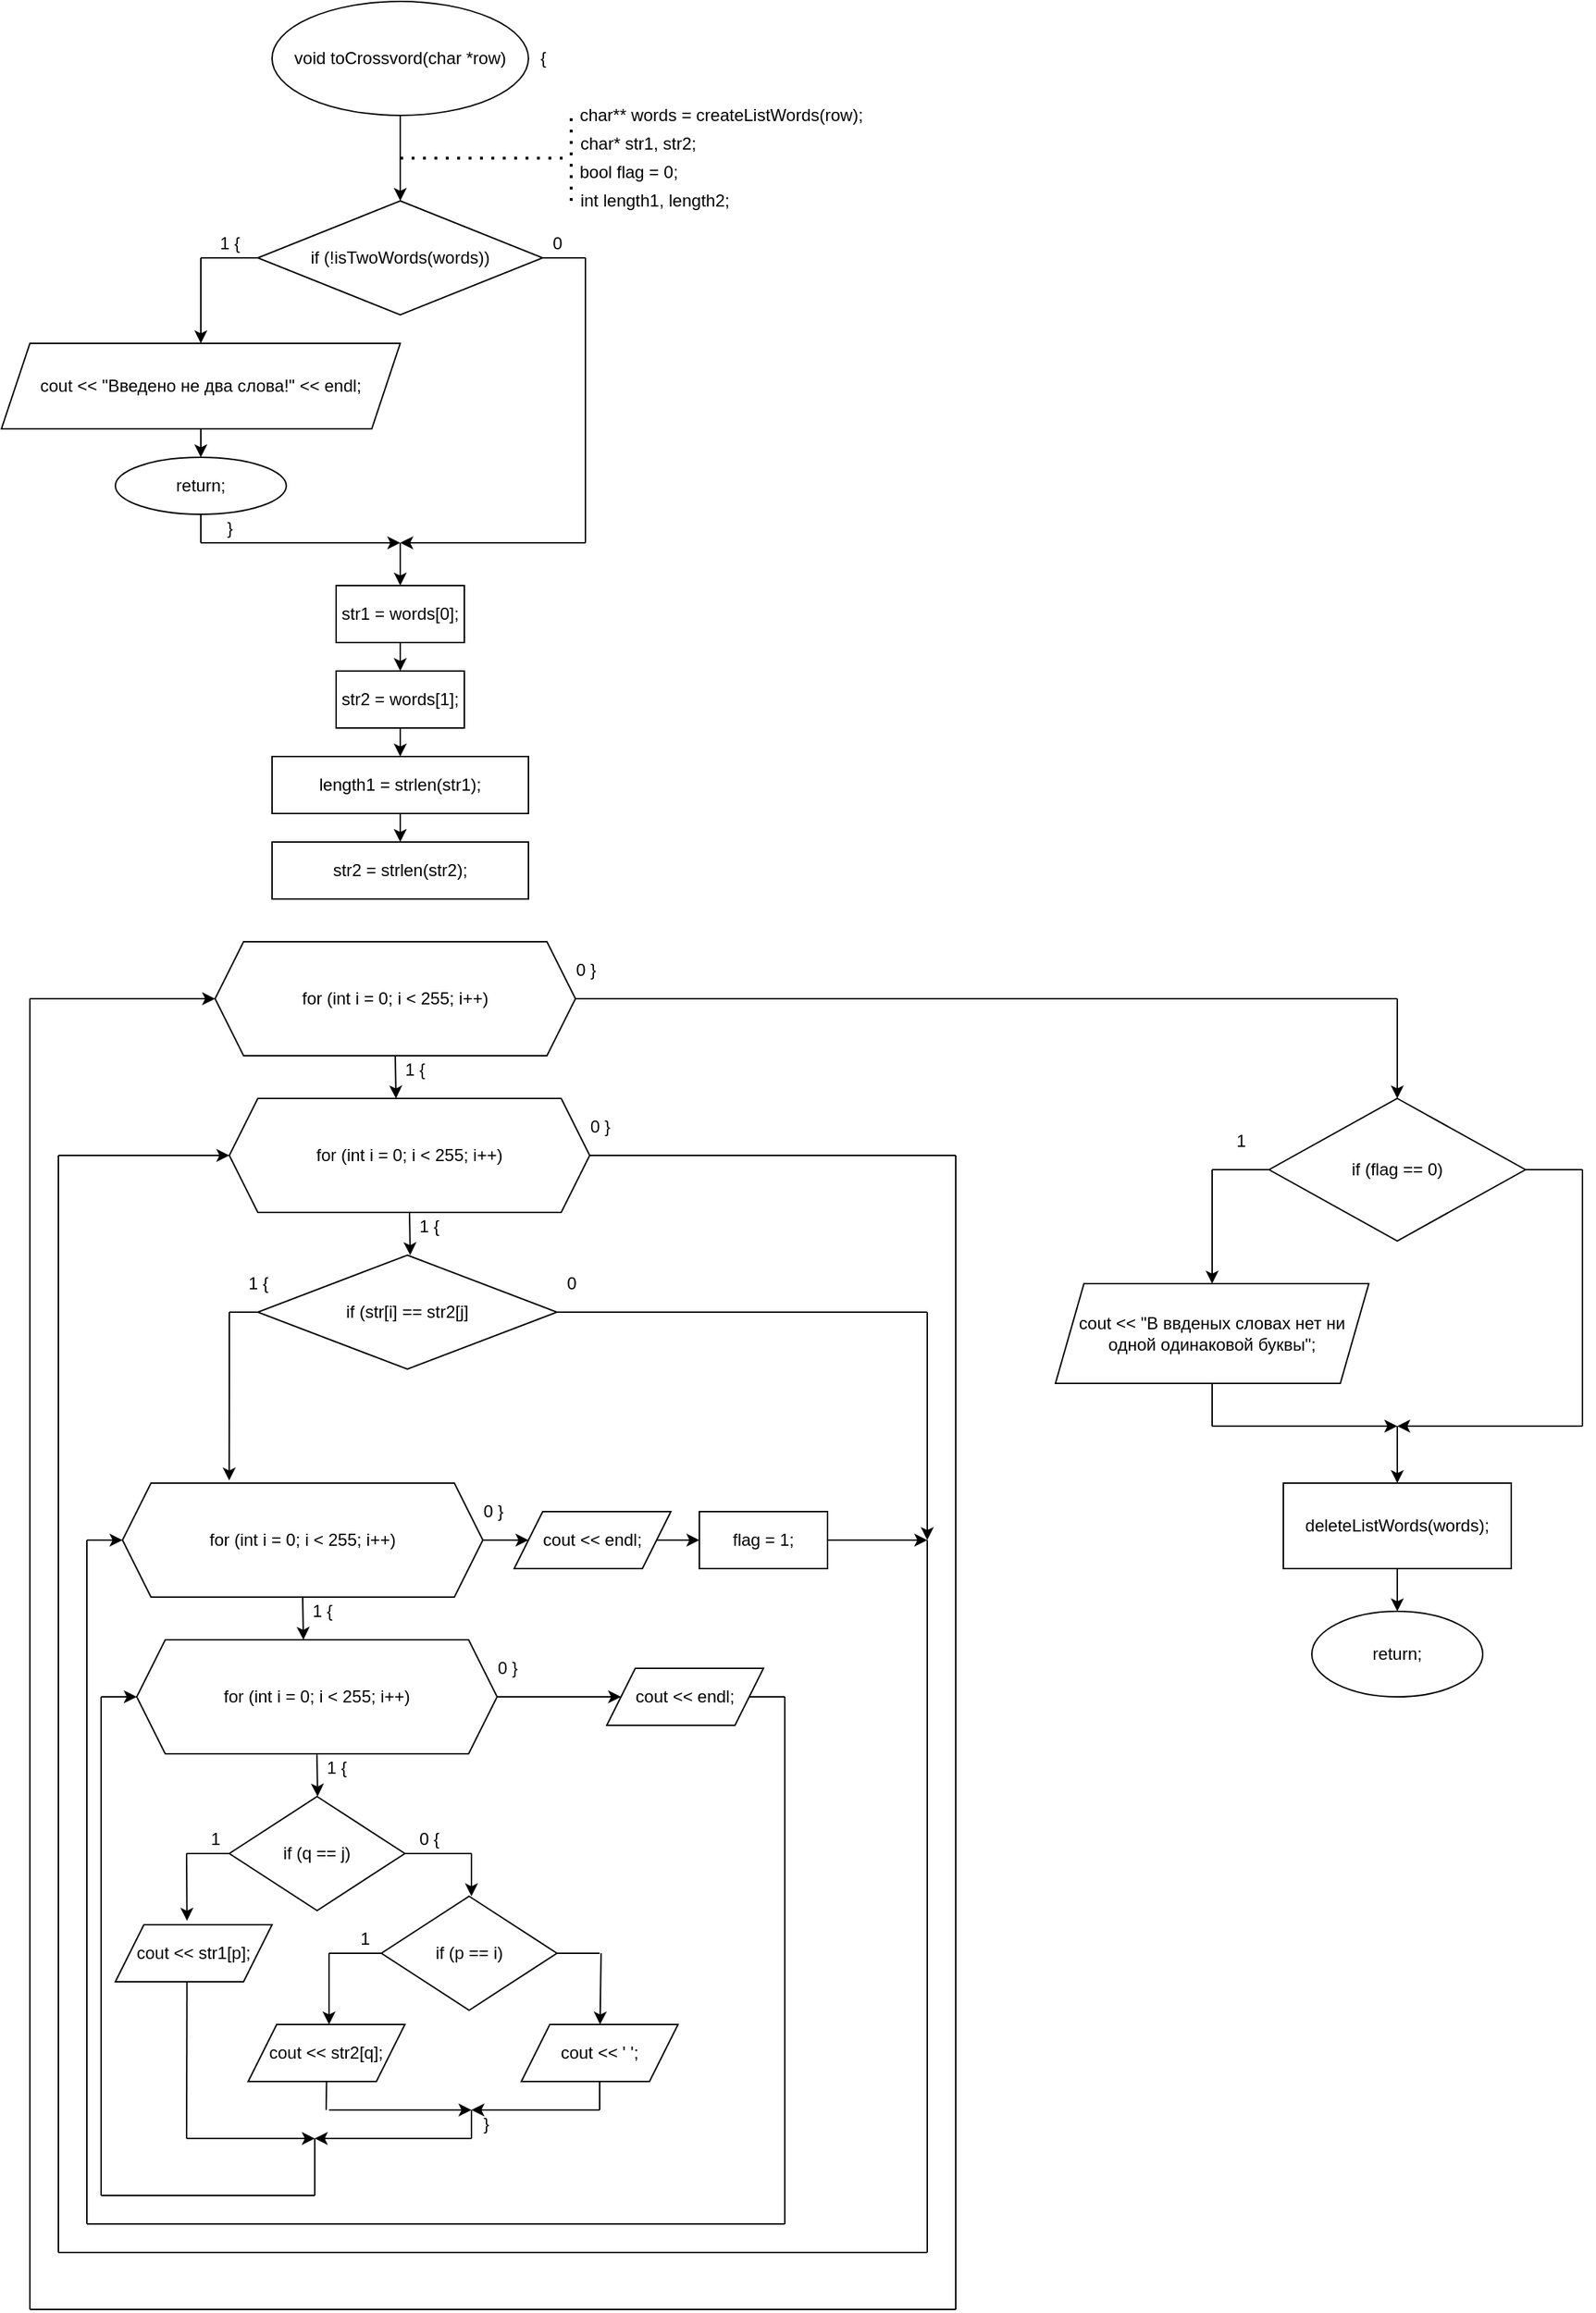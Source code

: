<mxfile version="13.9.9" type="device"><diagram id="C5RBs43oDa-KdzZeNtuy" name="Page-1"><mxGraphModel dx="2170" dy="1300" grid="1" gridSize="10" guides="1" tooltips="1" connect="1" arrows="1" fold="1" page="1" pageScale="1" pageWidth="827" pageHeight="1169" math="0" shadow="0"><root><mxCell id="WIyWlLk6GJQsqaUBKTNV-0"/><mxCell id="WIyWlLk6GJQsqaUBKTNV-1" parent="WIyWlLk6GJQsqaUBKTNV-0"/><mxCell id="uvIyAWwlqJJMLkgNdbAm-2" value="void toCrossvord(char *row)" style="ellipse;whiteSpace=wrap;html=1;" vertex="1" parent="WIyWlLk6GJQsqaUBKTNV-1"><mxGeometry x="260" y="40" width="180" height="80" as="geometry"/></mxCell><mxCell id="uvIyAWwlqJJMLkgNdbAm-3" value="" style="endArrow=classic;html=1;exitX=0.5;exitY=1;exitDx=0;exitDy=0;" edge="1" parent="WIyWlLk6GJQsqaUBKTNV-1" source="uvIyAWwlqJJMLkgNdbAm-2"><mxGeometry width="50" height="50" relative="1" as="geometry"><mxPoint x="320" y="190" as="sourcePoint"/><mxPoint x="350" y="180" as="targetPoint"/></mxGeometry></mxCell><mxCell id="uvIyAWwlqJJMLkgNdbAm-4" value="" style="endArrow=none;dashed=1;html=1;dashPattern=1 3;strokeWidth=2;" edge="1" parent="WIyWlLk6GJQsqaUBKTNV-1"><mxGeometry width="50" height="50" relative="1" as="geometry"><mxPoint x="350" y="150" as="sourcePoint"/><mxPoint x="470" y="150" as="targetPoint"/></mxGeometry></mxCell><mxCell id="uvIyAWwlqJJMLkgNdbAm-5" value="" style="endArrow=none;dashed=1;html=1;dashPattern=1 3;strokeWidth=2;" edge="1" parent="WIyWlLk6GJQsqaUBKTNV-1"><mxGeometry width="50" height="50" relative="1" as="geometry"><mxPoint x="470" y="180" as="sourcePoint"/><mxPoint x="470" y="120" as="targetPoint"/></mxGeometry></mxCell><mxCell id="uvIyAWwlqJJMLkgNdbAm-6" value="char** words = createListWords(row);" style="text;html=1;align=center;verticalAlign=middle;resizable=0;points=[];autosize=1;" vertex="1" parent="WIyWlLk6GJQsqaUBKTNV-1"><mxGeometry x="470" y="110" width="210" height="20" as="geometry"/></mxCell><mxCell id="uvIyAWwlqJJMLkgNdbAm-7" value="bool flag = 0;" style="text;html=1;align=center;verticalAlign=middle;resizable=0;points=[];autosize=1;" vertex="1" parent="WIyWlLk6GJQsqaUBKTNV-1"><mxGeometry x="470" y="150" width="80" height="20" as="geometry"/></mxCell><mxCell id="uvIyAWwlqJJMLkgNdbAm-8" value="&amp;nbsp; &amp;nbsp; char* str1, str2;" style="text;html=1;align=center;verticalAlign=middle;resizable=0;points=[];autosize=1;" vertex="1" parent="WIyWlLk6GJQsqaUBKTNV-1"><mxGeometry x="455" y="130" width="110" height="20" as="geometry"/></mxCell><mxCell id="uvIyAWwlqJJMLkgNdbAm-9" value="&amp;nbsp; &amp;nbsp; &amp;nbsp;int length1, length2;" style="text;html=1;align=center;verticalAlign=middle;resizable=0;points=[];autosize=1;" vertex="1" parent="WIyWlLk6GJQsqaUBKTNV-1"><mxGeometry x="450" y="170" width="140" height="20" as="geometry"/></mxCell><mxCell id="uvIyAWwlqJJMLkgNdbAm-10" value="if (!isTwoWords(words))" style="rhombus;whiteSpace=wrap;html=1;" vertex="1" parent="WIyWlLk6GJQsqaUBKTNV-1"><mxGeometry x="250" y="180" width="200" height="80" as="geometry"/></mxCell><mxCell id="uvIyAWwlqJJMLkgNdbAm-11" value="" style="endArrow=none;html=1;entryX=0;entryY=0.5;entryDx=0;entryDy=0;" edge="1" parent="WIyWlLk6GJQsqaUBKTNV-1" target="uvIyAWwlqJJMLkgNdbAm-10"><mxGeometry width="50" height="50" relative="1" as="geometry"><mxPoint x="210" y="220" as="sourcePoint"/><mxPoint x="370" y="240" as="targetPoint"/></mxGeometry></mxCell><mxCell id="uvIyAWwlqJJMLkgNdbAm-12" value="" style="endArrow=classic;html=1;" edge="1" parent="WIyWlLk6GJQsqaUBKTNV-1" target="uvIyAWwlqJJMLkgNdbAm-13"><mxGeometry width="50" height="50" relative="1" as="geometry"><mxPoint x="210" y="220" as="sourcePoint"/><mxPoint x="210" y="270" as="targetPoint"/></mxGeometry></mxCell><mxCell id="uvIyAWwlqJJMLkgNdbAm-13" value="cout &amp;lt;&amp;lt; &quot;Введено не два слова!&quot; &amp;lt;&amp;lt; endl;" style="shape=parallelogram;perimeter=parallelogramPerimeter;whiteSpace=wrap;html=1;fixedSize=1;" vertex="1" parent="WIyWlLk6GJQsqaUBKTNV-1"><mxGeometry x="70" y="280" width="280" height="60" as="geometry"/></mxCell><mxCell id="uvIyAWwlqJJMLkgNdbAm-14" value="" style="endArrow=none;html=1;exitX=1;exitY=0.5;exitDx=0;exitDy=0;" edge="1" parent="WIyWlLk6GJQsqaUBKTNV-1" source="uvIyAWwlqJJMLkgNdbAm-10"><mxGeometry width="50" height="50" relative="1" as="geometry"><mxPoint x="320" y="280" as="sourcePoint"/><mxPoint x="480" y="220" as="targetPoint"/></mxGeometry></mxCell><mxCell id="uvIyAWwlqJJMLkgNdbAm-16" value="" style="endArrow=none;html=1;" edge="1" parent="WIyWlLk6GJQsqaUBKTNV-1"><mxGeometry width="50" height="50" relative="1" as="geometry"><mxPoint x="480" y="420" as="sourcePoint"/><mxPoint x="480" y="220" as="targetPoint"/></mxGeometry></mxCell><mxCell id="uvIyAWwlqJJMLkgNdbAm-17" value="" style="endArrow=none;html=1;exitX=0.5;exitY=1;exitDx=0;exitDy=0;" edge="1" parent="WIyWlLk6GJQsqaUBKTNV-1" source="uvIyAWwlqJJMLkgNdbAm-21"><mxGeometry width="50" height="50" relative="1" as="geometry"><mxPoint x="210" y="410" as="sourcePoint"/><mxPoint x="210" y="420" as="targetPoint"/></mxGeometry></mxCell><mxCell id="uvIyAWwlqJJMLkgNdbAm-18" value="" style="endArrow=classic;html=1;" edge="1" parent="WIyWlLk6GJQsqaUBKTNV-1"><mxGeometry width="50" height="50" relative="1" as="geometry"><mxPoint x="210" y="420" as="sourcePoint"/><mxPoint x="350" y="420" as="targetPoint"/></mxGeometry></mxCell><mxCell id="uvIyAWwlqJJMLkgNdbAm-19" value="" style="endArrow=classic;html=1;" edge="1" parent="WIyWlLk6GJQsqaUBKTNV-1"><mxGeometry width="50" height="50" relative="1" as="geometry"><mxPoint x="480" y="420" as="sourcePoint"/><mxPoint x="350" y="420" as="targetPoint"/></mxGeometry></mxCell><mxCell id="uvIyAWwlqJJMLkgNdbAm-20" value="" style="endArrow=classic;html=1;" edge="1" parent="WIyWlLk6GJQsqaUBKTNV-1"><mxGeometry width="50" height="50" relative="1" as="geometry"><mxPoint x="350" y="420" as="sourcePoint"/><mxPoint x="350" y="450" as="targetPoint"/></mxGeometry></mxCell><mxCell id="uvIyAWwlqJJMLkgNdbAm-21" value="return;" style="ellipse;whiteSpace=wrap;html=1;" vertex="1" parent="WIyWlLk6GJQsqaUBKTNV-1"><mxGeometry x="150" y="360" width="120" height="40" as="geometry"/></mxCell><mxCell id="uvIyAWwlqJJMLkgNdbAm-22" value="" style="endArrow=classic;html=1;exitX=0.5;exitY=1;exitDx=0;exitDy=0;entryX=0.5;entryY=0;entryDx=0;entryDy=0;" edge="1" parent="WIyWlLk6GJQsqaUBKTNV-1" source="uvIyAWwlqJJMLkgNdbAm-13" target="uvIyAWwlqJJMLkgNdbAm-21"><mxGeometry width="50" height="50" relative="1" as="geometry"><mxPoint x="320" y="380" as="sourcePoint"/><mxPoint x="370" y="330" as="targetPoint"/></mxGeometry></mxCell><mxCell id="uvIyAWwlqJJMLkgNdbAm-25" value="1 {" style="text;html=1;align=center;verticalAlign=middle;resizable=0;points=[];autosize=1;" vertex="1" parent="WIyWlLk6GJQsqaUBKTNV-1"><mxGeometry x="215" y="200" width="30" height="20" as="geometry"/></mxCell><mxCell id="uvIyAWwlqJJMLkgNdbAm-27" value="0" style="text;html=1;align=center;verticalAlign=middle;resizable=0;points=[];autosize=1;" vertex="1" parent="WIyWlLk6GJQsqaUBKTNV-1"><mxGeometry x="450" y="200" width="20" height="20" as="geometry"/></mxCell><mxCell id="uvIyAWwlqJJMLkgNdbAm-28" value="}" style="text;html=1;align=center;verticalAlign=middle;resizable=0;points=[];autosize=1;" vertex="1" parent="WIyWlLk6GJQsqaUBKTNV-1"><mxGeometry x="220" y="400" width="20" height="20" as="geometry"/></mxCell><mxCell id="uvIyAWwlqJJMLkgNdbAm-29" value="{" style="text;html=1;align=center;verticalAlign=middle;resizable=0;points=[];autosize=1;" vertex="1" parent="WIyWlLk6GJQsqaUBKTNV-1"><mxGeometry x="440" y="70" width="20" height="20" as="geometry"/></mxCell><mxCell id="uvIyAWwlqJJMLkgNdbAm-30" value="str1 = words[0];" style="rounded=0;whiteSpace=wrap;html=1;" vertex="1" parent="WIyWlLk6GJQsqaUBKTNV-1"><mxGeometry x="305" y="450" width="90" height="40" as="geometry"/></mxCell><mxCell id="uvIyAWwlqJJMLkgNdbAm-31" value="str2 = words[1];" style="rounded=0;whiteSpace=wrap;html=1;" vertex="1" parent="WIyWlLk6GJQsqaUBKTNV-1"><mxGeometry x="305" y="510" width="90" height="40" as="geometry"/></mxCell><mxCell id="uvIyAWwlqJJMLkgNdbAm-32" value="" style="endArrow=classic;html=1;exitX=0.5;exitY=1;exitDx=0;exitDy=0;entryX=0.5;entryY=0;entryDx=0;entryDy=0;" edge="1" parent="WIyWlLk6GJQsqaUBKTNV-1" source="uvIyAWwlqJJMLkgNdbAm-30" target="uvIyAWwlqJJMLkgNdbAm-31"><mxGeometry width="50" height="50" relative="1" as="geometry"><mxPoint x="320" y="580" as="sourcePoint"/><mxPoint x="370" y="530" as="targetPoint"/></mxGeometry></mxCell><mxCell id="uvIyAWwlqJJMLkgNdbAm-33" value="length1 = strlen(str1);" style="rounded=0;whiteSpace=wrap;html=1;" vertex="1" parent="WIyWlLk6GJQsqaUBKTNV-1"><mxGeometry x="260" y="570" width="180" height="40" as="geometry"/></mxCell><mxCell id="uvIyAWwlqJJMLkgNdbAm-34" value="str2 = strlen(str2);" style="rounded=0;whiteSpace=wrap;html=1;" vertex="1" parent="WIyWlLk6GJQsqaUBKTNV-1"><mxGeometry x="260" y="630" width="180" height="40" as="geometry"/></mxCell><mxCell id="uvIyAWwlqJJMLkgNdbAm-35" value="" style="endArrow=classic;html=1;exitX=0.5;exitY=1;exitDx=0;exitDy=0;entryX=0.5;entryY=0;entryDx=0;entryDy=0;" edge="1" parent="WIyWlLk6GJQsqaUBKTNV-1" source="uvIyAWwlqJJMLkgNdbAm-33" target="uvIyAWwlqJJMLkgNdbAm-34"><mxGeometry width="50" height="50" relative="1" as="geometry"><mxPoint x="320" y="700" as="sourcePoint"/><mxPoint x="370" y="650" as="targetPoint"/></mxGeometry></mxCell><mxCell id="uvIyAWwlqJJMLkgNdbAm-36" value="" style="endArrow=classic;html=1;exitX=0.5;exitY=1;exitDx=0;exitDy=0;entryX=0.5;entryY=0;entryDx=0;entryDy=0;" edge="1" parent="WIyWlLk6GJQsqaUBKTNV-1" source="uvIyAWwlqJJMLkgNdbAm-31" target="uvIyAWwlqJJMLkgNdbAm-33"><mxGeometry width="50" height="50" relative="1" as="geometry"><mxPoint x="320" y="580" as="sourcePoint"/><mxPoint x="370" y="530" as="targetPoint"/></mxGeometry></mxCell><mxCell id="uvIyAWwlqJJMLkgNdbAm-37" value="for (int i = 0; i &amp;lt; 255; i++)" style="shape=hexagon;perimeter=hexagonPerimeter2;whiteSpace=wrap;html=1;fixedSize=1;" vertex="1" parent="WIyWlLk6GJQsqaUBKTNV-1"><mxGeometry x="220" y="700" width="253" height="80" as="geometry"/></mxCell><mxCell id="uvIyAWwlqJJMLkgNdbAm-38" value="" style="endArrow=classic;html=1;exitX=0.5;exitY=1;exitDx=0;exitDy=0;" edge="1" parent="WIyWlLk6GJQsqaUBKTNV-1" source="uvIyAWwlqJJMLkgNdbAm-37"><mxGeometry width="50" height="50" relative="1" as="geometry"><mxPoint x="430" y="790" as="sourcePoint"/><mxPoint x="347" y="810" as="targetPoint"/></mxGeometry></mxCell><mxCell id="uvIyAWwlqJJMLkgNdbAm-40" value="1 {" style="text;html=1;align=center;verticalAlign=middle;resizable=0;points=[];autosize=1;" vertex="1" parent="WIyWlLk6GJQsqaUBKTNV-1"><mxGeometry x="345" y="780" width="30" height="20" as="geometry"/></mxCell><mxCell id="uvIyAWwlqJJMLkgNdbAm-43" value="" style="endArrow=none;html=1;" edge="1" parent="WIyWlLk6GJQsqaUBKTNV-1"><mxGeometry width="50" height="50" relative="1" as="geometry"><mxPoint x="90" y="1660" as="sourcePoint"/><mxPoint x="90" y="740" as="targetPoint"/></mxGeometry></mxCell><mxCell id="uvIyAWwlqJJMLkgNdbAm-44" value="" style="endArrow=classic;html=1;entryX=0;entryY=0.5;entryDx=0;entryDy=0;" edge="1" parent="WIyWlLk6GJQsqaUBKTNV-1" target="uvIyAWwlqJJMLkgNdbAm-37"><mxGeometry width="50" height="50" relative="1" as="geometry"><mxPoint x="90" y="740" as="sourcePoint"/><mxPoint x="480" y="730" as="targetPoint"/></mxGeometry></mxCell><mxCell id="uvIyAWwlqJJMLkgNdbAm-46" value="" style="endArrow=none;html=1;exitX=1;exitY=0.5;exitDx=0;exitDy=0;" edge="1" parent="WIyWlLk6GJQsqaUBKTNV-1" source="uvIyAWwlqJJMLkgNdbAm-37"><mxGeometry width="50" height="50" relative="1" as="geometry"><mxPoint x="270" y="880" as="sourcePoint"/><mxPoint x="1050" y="740" as="targetPoint"/></mxGeometry></mxCell><mxCell id="uvIyAWwlqJJMLkgNdbAm-48" value="0 }" style="text;html=1;align=center;verticalAlign=middle;resizable=0;points=[];autosize=1;" vertex="1" parent="WIyWlLk6GJQsqaUBKTNV-1"><mxGeometry x="465" y="710" width="30" height="20" as="geometry"/></mxCell><mxCell id="uvIyAWwlqJJMLkgNdbAm-49" value="for (int i = 0; i &amp;lt; 255; i++)" style="shape=hexagon;perimeter=hexagonPerimeter2;whiteSpace=wrap;html=1;fixedSize=1;" vertex="1" parent="WIyWlLk6GJQsqaUBKTNV-1"><mxGeometry x="230" y="810" width="253" height="80" as="geometry"/></mxCell><mxCell id="uvIyAWwlqJJMLkgNdbAm-50" value="" style="endArrow=classic;html=1;exitX=0.5;exitY=1;exitDx=0;exitDy=0;" edge="1" parent="WIyWlLk6GJQsqaUBKTNV-1" source="uvIyAWwlqJJMLkgNdbAm-49"><mxGeometry width="50" height="50" relative="1" as="geometry"><mxPoint x="440" y="900" as="sourcePoint"/><mxPoint x="357" y="920" as="targetPoint"/></mxGeometry></mxCell><mxCell id="uvIyAWwlqJJMLkgNdbAm-51" value="1 {" style="text;html=1;align=center;verticalAlign=middle;resizable=0;points=[];autosize=1;" vertex="1" parent="WIyWlLk6GJQsqaUBKTNV-1"><mxGeometry x="355" y="890" width="30" height="20" as="geometry"/></mxCell><mxCell id="uvIyAWwlqJJMLkgNdbAm-52" value="" style="endArrow=none;html=1;" edge="1" parent="WIyWlLk6GJQsqaUBKTNV-1"><mxGeometry width="50" height="50" relative="1" as="geometry"><mxPoint x="110" y="1620" as="sourcePoint"/><mxPoint x="110" y="850" as="targetPoint"/></mxGeometry></mxCell><mxCell id="uvIyAWwlqJJMLkgNdbAm-53" value="" style="endArrow=classic;html=1;entryX=0;entryY=0.5;entryDx=0;entryDy=0;" edge="1" parent="WIyWlLk6GJQsqaUBKTNV-1" target="uvIyAWwlqJJMLkgNdbAm-49"><mxGeometry width="50" height="50" relative="1" as="geometry"><mxPoint x="110" y="850" as="sourcePoint"/><mxPoint x="490" y="840" as="targetPoint"/></mxGeometry></mxCell><mxCell id="uvIyAWwlqJJMLkgNdbAm-54" value="" style="endArrow=none;html=1;exitX=1;exitY=0.5;exitDx=0;exitDy=0;" edge="1" parent="WIyWlLk6GJQsqaUBKTNV-1" source="uvIyAWwlqJJMLkgNdbAm-49"><mxGeometry width="50" height="50" relative="1" as="geometry"><mxPoint x="280" y="990" as="sourcePoint"/><mxPoint x="740" y="850" as="targetPoint"/></mxGeometry></mxCell><mxCell id="uvIyAWwlqJJMLkgNdbAm-55" value="0 }" style="text;html=1;align=center;verticalAlign=middle;resizable=0;points=[];autosize=1;" vertex="1" parent="WIyWlLk6GJQsqaUBKTNV-1"><mxGeometry x="475" y="820" width="30" height="20" as="geometry"/></mxCell><mxCell id="uvIyAWwlqJJMLkgNdbAm-56" value="for (int i = 0; i &amp;lt; 255; i++)" style="shape=hexagon;perimeter=hexagonPerimeter2;whiteSpace=wrap;html=1;fixedSize=1;" vertex="1" parent="WIyWlLk6GJQsqaUBKTNV-1"><mxGeometry x="155" y="1080" width="253" height="80" as="geometry"/></mxCell><mxCell id="uvIyAWwlqJJMLkgNdbAm-57" value="" style="endArrow=classic;html=1;exitX=0.5;exitY=1;exitDx=0;exitDy=0;" edge="1" parent="WIyWlLk6GJQsqaUBKTNV-1" source="uvIyAWwlqJJMLkgNdbAm-56"><mxGeometry width="50" height="50" relative="1" as="geometry"><mxPoint x="365" y="1170" as="sourcePoint"/><mxPoint x="282" y="1190" as="targetPoint"/></mxGeometry></mxCell><mxCell id="uvIyAWwlqJJMLkgNdbAm-58" value="1 {" style="text;html=1;align=center;verticalAlign=middle;resizable=0;points=[];autosize=1;" vertex="1" parent="WIyWlLk6GJQsqaUBKTNV-1"><mxGeometry x="280" y="1160" width="30" height="20" as="geometry"/></mxCell><mxCell id="uvIyAWwlqJJMLkgNdbAm-59" value="" style="endArrow=none;html=1;" edge="1" parent="WIyWlLk6GJQsqaUBKTNV-1"><mxGeometry width="50" height="50" relative="1" as="geometry"><mxPoint x="130" y="1600" as="sourcePoint"/><mxPoint x="130" y="1120" as="targetPoint"/></mxGeometry></mxCell><mxCell id="uvIyAWwlqJJMLkgNdbAm-60" value="" style="endArrow=classic;html=1;entryX=0;entryY=0.5;entryDx=0;entryDy=0;" edge="1" parent="WIyWlLk6GJQsqaUBKTNV-1" target="uvIyAWwlqJJMLkgNdbAm-56"><mxGeometry width="50" height="50" relative="1" as="geometry"><mxPoint x="130" y="1120" as="sourcePoint"/><mxPoint x="415" y="1110" as="targetPoint"/></mxGeometry></mxCell><mxCell id="uvIyAWwlqJJMLkgNdbAm-62" value="0 }" style="text;html=1;align=center;verticalAlign=middle;resizable=0;points=[];autosize=1;" vertex="1" parent="WIyWlLk6GJQsqaUBKTNV-1"><mxGeometry x="400" y="1090" width="30" height="20" as="geometry"/></mxCell><mxCell id="uvIyAWwlqJJMLkgNdbAm-63" value="for (int i = 0; i &amp;lt; 255; i++)" style="shape=hexagon;perimeter=hexagonPerimeter2;whiteSpace=wrap;html=1;fixedSize=1;" vertex="1" parent="WIyWlLk6GJQsqaUBKTNV-1"><mxGeometry x="165" y="1190" width="253" height="80" as="geometry"/></mxCell><mxCell id="uvIyAWwlqJJMLkgNdbAm-64" value="" style="endArrow=classic;html=1;exitX=0.5;exitY=1;exitDx=0;exitDy=0;" edge="1" parent="WIyWlLk6GJQsqaUBKTNV-1" source="uvIyAWwlqJJMLkgNdbAm-63"><mxGeometry width="50" height="50" relative="1" as="geometry"><mxPoint x="375" y="1280" as="sourcePoint"/><mxPoint x="292" y="1300" as="targetPoint"/></mxGeometry></mxCell><mxCell id="uvIyAWwlqJJMLkgNdbAm-65" value="1 {" style="text;html=1;align=center;verticalAlign=middle;resizable=0;points=[];autosize=1;" vertex="1" parent="WIyWlLk6GJQsqaUBKTNV-1"><mxGeometry x="290" y="1270" width="30" height="20" as="geometry"/></mxCell><mxCell id="uvIyAWwlqJJMLkgNdbAm-66" value="" style="endArrow=none;html=1;" edge="1" parent="WIyWlLk6GJQsqaUBKTNV-1"><mxGeometry width="50" height="50" relative="1" as="geometry"><mxPoint x="140" y="1580" as="sourcePoint"/><mxPoint x="140" y="1230" as="targetPoint"/></mxGeometry></mxCell><mxCell id="uvIyAWwlqJJMLkgNdbAm-67" value="" style="endArrow=classic;html=1;entryX=0;entryY=0.5;entryDx=0;entryDy=0;" edge="1" parent="WIyWlLk6GJQsqaUBKTNV-1" target="uvIyAWwlqJJMLkgNdbAm-63"><mxGeometry width="50" height="50" relative="1" as="geometry"><mxPoint x="140" y="1230" as="sourcePoint"/><mxPoint x="425" y="1220" as="targetPoint"/></mxGeometry></mxCell><mxCell id="uvIyAWwlqJJMLkgNdbAm-69" value="0 }" style="text;html=1;align=center;verticalAlign=middle;resizable=0;points=[];autosize=1;" vertex="1" parent="WIyWlLk6GJQsqaUBKTNV-1"><mxGeometry x="410" y="1200" width="30" height="20" as="geometry"/></mxCell><mxCell id="uvIyAWwlqJJMLkgNdbAm-70" value="if (str[i] == str2[j]" style="rhombus;whiteSpace=wrap;html=1;" vertex="1" parent="WIyWlLk6GJQsqaUBKTNV-1"><mxGeometry x="250" y="920" width="210" height="80" as="geometry"/></mxCell><mxCell id="uvIyAWwlqJJMLkgNdbAm-71" value="" style="endArrow=none;html=1;exitX=0;exitY=0.5;exitDx=0;exitDy=0;" edge="1" parent="WIyWlLk6GJQsqaUBKTNV-1" source="uvIyAWwlqJJMLkgNdbAm-70"><mxGeometry width="50" height="50" relative="1" as="geometry"><mxPoint x="490" y="1110" as="sourcePoint"/><mxPoint x="230" y="960" as="targetPoint"/></mxGeometry></mxCell><mxCell id="uvIyAWwlqJJMLkgNdbAm-72" value="1 {" style="text;html=1;align=center;verticalAlign=middle;resizable=0;points=[];autosize=1;" vertex="1" parent="WIyWlLk6GJQsqaUBKTNV-1"><mxGeometry x="235" y="930" width="30" height="20" as="geometry"/></mxCell><mxCell id="uvIyAWwlqJJMLkgNdbAm-73" value="" style="endArrow=classic;html=1;entryX=0.296;entryY=-0.023;entryDx=0;entryDy=0;entryPerimeter=0;" edge="1" parent="WIyWlLk6GJQsqaUBKTNV-1" target="uvIyAWwlqJJMLkgNdbAm-56"><mxGeometry width="50" height="50" relative="1" as="geometry"><mxPoint x="230" y="960" as="sourcePoint"/><mxPoint x="280" y="1040" as="targetPoint"/><Array as="points"><mxPoint x="230" y="1010"/></Array></mxGeometry></mxCell><mxCell id="uvIyAWwlqJJMLkgNdbAm-74" value="if&amp;nbsp;(q == j)" style="rhombus;whiteSpace=wrap;html=1;" vertex="1" parent="WIyWlLk6GJQsqaUBKTNV-1"><mxGeometry x="230" y="1300" width="123.25" height="80" as="geometry"/></mxCell><mxCell id="uvIyAWwlqJJMLkgNdbAm-76" value="" style="endArrow=none;html=1;entryX=0;entryY=0.5;entryDx=0;entryDy=0;" edge="1" parent="WIyWlLk6GJQsqaUBKTNV-1" target="uvIyAWwlqJJMLkgNdbAm-74"><mxGeometry width="50" height="50" relative="1" as="geometry"><mxPoint x="200" y="1340" as="sourcePoint"/><mxPoint x="420" y="1210" as="targetPoint"/></mxGeometry></mxCell><mxCell id="uvIyAWwlqJJMLkgNdbAm-77" value="" style="endArrow=classic;html=1;entryX=0.457;entryY=-0.07;entryDx=0;entryDy=0;entryPerimeter=0;" edge="1" parent="WIyWlLk6GJQsqaUBKTNV-1" target="uvIyAWwlqJJMLkgNdbAm-78"><mxGeometry width="50" height="50" relative="1" as="geometry"><mxPoint x="200" y="1340" as="sourcePoint"/><mxPoint x="200" y="1390" as="targetPoint"/></mxGeometry></mxCell><mxCell id="uvIyAWwlqJJMLkgNdbAm-78" value="cout &amp;lt;&amp;lt; str1[p];" style="shape=parallelogram;perimeter=parallelogramPerimeter;whiteSpace=wrap;html=1;fixedSize=1;" vertex="1" parent="WIyWlLk6GJQsqaUBKTNV-1"><mxGeometry x="150" y="1390" width="110" height="40" as="geometry"/></mxCell><mxCell id="uvIyAWwlqJJMLkgNdbAm-80" value="1" style="text;html=1;align=center;verticalAlign=middle;resizable=0;points=[];autosize=1;" vertex="1" parent="WIyWlLk6GJQsqaUBKTNV-1"><mxGeometry x="210" y="1320" width="20" height="20" as="geometry"/></mxCell><mxCell id="uvIyAWwlqJJMLkgNdbAm-81" value="" style="endArrow=none;html=1;exitX=1;exitY=0.5;exitDx=0;exitDy=0;" edge="1" parent="WIyWlLk6GJQsqaUBKTNV-1" source="uvIyAWwlqJJMLkgNdbAm-74"><mxGeometry width="50" height="50" relative="1" as="geometry"><mxPoint x="170" y="1390" as="sourcePoint"/><mxPoint x="400" y="1340" as="targetPoint"/></mxGeometry></mxCell><mxCell id="uvIyAWwlqJJMLkgNdbAm-82" value="0 {" style="text;html=1;align=center;verticalAlign=middle;resizable=0;points=[];autosize=1;" vertex="1" parent="WIyWlLk6GJQsqaUBKTNV-1"><mxGeometry x="355" y="1320" width="30" height="20" as="geometry"/></mxCell><mxCell id="uvIyAWwlqJJMLkgNdbAm-83" value="" style="endArrow=classic;html=1;" edge="1" parent="WIyWlLk6GJQsqaUBKTNV-1"><mxGeometry width="50" height="50" relative="1" as="geometry"><mxPoint x="400" y="1340" as="sourcePoint"/><mxPoint x="400" y="1370" as="targetPoint"/></mxGeometry></mxCell><mxCell id="uvIyAWwlqJJMLkgNdbAm-84" value="if (p == i)" style="rhombus;whiteSpace=wrap;html=1;" vertex="1" parent="WIyWlLk6GJQsqaUBKTNV-1"><mxGeometry x="336.75" y="1370" width="123.25" height="80" as="geometry"/></mxCell><mxCell id="uvIyAWwlqJJMLkgNdbAm-85" value="" style="endArrow=classic;html=1;" edge="1" parent="WIyWlLk6GJQsqaUBKTNV-1"><mxGeometry width="50" height="50" relative="1" as="geometry"><mxPoint x="300" y="1410" as="sourcePoint"/><mxPoint x="300" y="1460" as="targetPoint"/></mxGeometry></mxCell><mxCell id="uvIyAWwlqJJMLkgNdbAm-86" value="" style="endArrow=none;html=1;exitX=0;exitY=0.5;exitDx=0;exitDy=0;" edge="1" parent="WIyWlLk6GJQsqaUBKTNV-1" source="uvIyAWwlqJJMLkgNdbAm-84"><mxGeometry width="50" height="50" relative="1" as="geometry"><mxPoint x="170" y="1390" as="sourcePoint"/><mxPoint x="300" y="1410" as="targetPoint"/></mxGeometry></mxCell><mxCell id="uvIyAWwlqJJMLkgNdbAm-87" value="cout &amp;lt;&amp;lt; str2[q];" style="shape=parallelogram;perimeter=parallelogramPerimeter;whiteSpace=wrap;html=1;fixedSize=1;" vertex="1" parent="WIyWlLk6GJQsqaUBKTNV-1"><mxGeometry x="243.25" y="1460" width="110" height="40" as="geometry"/></mxCell><mxCell id="uvIyAWwlqJJMLkgNdbAm-88" value="" style="endArrow=none;html=1;exitX=1;exitY=0.5;exitDx=0;exitDy=0;" edge="1" parent="WIyWlLk6GJQsqaUBKTNV-1" source="uvIyAWwlqJJMLkgNdbAm-84"><mxGeometry width="50" height="50" relative="1" as="geometry"><mxPoint x="346.75" y="1420" as="sourcePoint"/><mxPoint x="490" y="1410" as="targetPoint"/></mxGeometry></mxCell><mxCell id="uvIyAWwlqJJMLkgNdbAm-89" value="cout &amp;lt;&amp;lt; ' ';" style="shape=parallelogram;perimeter=parallelogramPerimeter;whiteSpace=wrap;html=1;fixedSize=1;" vertex="1" parent="WIyWlLk6GJQsqaUBKTNV-1"><mxGeometry x="435" y="1460" width="110" height="40" as="geometry"/></mxCell><mxCell id="uvIyAWwlqJJMLkgNdbAm-90" value="1" style="text;html=1;align=center;verticalAlign=middle;resizable=0;points=[];autosize=1;" vertex="1" parent="WIyWlLk6GJQsqaUBKTNV-1"><mxGeometry x="315" y="1390" width="20" height="20" as="geometry"/></mxCell><mxCell id="uvIyAWwlqJJMLkgNdbAm-92" value="" style="endArrow=classic;html=1;" edge="1" parent="WIyWlLk6GJQsqaUBKTNV-1" target="uvIyAWwlqJJMLkgNdbAm-89"><mxGeometry width="50" height="50" relative="1" as="geometry"><mxPoint x="491" y="1410" as="sourcePoint"/><mxPoint x="220" y="1340" as="targetPoint"/></mxGeometry></mxCell><mxCell id="uvIyAWwlqJJMLkgNdbAm-93" value="" style="endArrow=none;html=1;entryX=0.5;entryY=1;entryDx=0;entryDy=0;" edge="1" parent="WIyWlLk6GJQsqaUBKTNV-1" target="uvIyAWwlqJJMLkgNdbAm-87"><mxGeometry width="50" height="50" relative="1" as="geometry"><mxPoint x="298" y="1520" as="sourcePoint"/><mxPoint x="320" y="1520" as="targetPoint"/></mxGeometry></mxCell><mxCell id="uvIyAWwlqJJMLkgNdbAm-94" value="" style="endArrow=none;html=1;exitX=0.5;exitY=1;exitDx=0;exitDy=0;" edge="1" parent="WIyWlLk6GJQsqaUBKTNV-1" source="uvIyAWwlqJJMLkgNdbAm-89"><mxGeometry width="50" height="50" relative="1" as="geometry"><mxPoint x="300" y="1520" as="sourcePoint"/><mxPoint x="490" y="1520" as="targetPoint"/></mxGeometry></mxCell><mxCell id="uvIyAWwlqJJMLkgNdbAm-95" value="" style="endArrow=classic;html=1;" edge="1" parent="WIyWlLk6GJQsqaUBKTNV-1"><mxGeometry width="50" height="50" relative="1" as="geometry"><mxPoint x="300" y="1520" as="sourcePoint"/><mxPoint x="400" y="1520" as="targetPoint"/></mxGeometry></mxCell><mxCell id="uvIyAWwlqJJMLkgNdbAm-96" value="" style="endArrow=classic;html=1;" edge="1" parent="WIyWlLk6GJQsqaUBKTNV-1"><mxGeometry width="50" height="50" relative="1" as="geometry"><mxPoint x="490" y="1520" as="sourcePoint"/><mxPoint x="400" y="1520" as="targetPoint"/></mxGeometry></mxCell><mxCell id="uvIyAWwlqJJMLkgNdbAm-97" value="" style="endArrow=none;html=1;entryX=0.457;entryY=0.999;entryDx=0;entryDy=0;entryPerimeter=0;" edge="1" parent="WIyWlLk6GJQsqaUBKTNV-1" target="uvIyAWwlqJJMLkgNdbAm-78"><mxGeometry width="50" height="50" relative="1" as="geometry"><mxPoint x="200" y="1540" as="sourcePoint"/><mxPoint x="205" y="1430" as="targetPoint"/><Array as="points"/></mxGeometry></mxCell><mxCell id="uvIyAWwlqJJMLkgNdbAm-98" value="" style="endArrow=none;html=1;" edge="1" parent="WIyWlLk6GJQsqaUBKTNV-1"><mxGeometry width="50" height="50" relative="1" as="geometry"><mxPoint x="400" y="1540" as="sourcePoint"/><mxPoint x="400" y="1520" as="targetPoint"/></mxGeometry></mxCell><mxCell id="uvIyAWwlqJJMLkgNdbAm-99" value="}" style="text;html=1;align=center;verticalAlign=middle;resizable=0;points=[];autosize=1;" vertex="1" parent="WIyWlLk6GJQsqaUBKTNV-1"><mxGeometry x="400" y="1520" width="20" height="20" as="geometry"/></mxCell><mxCell id="uvIyAWwlqJJMLkgNdbAm-100" value="" style="endArrow=classic;html=1;" edge="1" parent="WIyWlLk6GJQsqaUBKTNV-1"><mxGeometry width="50" height="50" relative="1" as="geometry"><mxPoint x="200" y="1540" as="sourcePoint"/><mxPoint x="290" y="1540" as="targetPoint"/></mxGeometry></mxCell><mxCell id="uvIyAWwlqJJMLkgNdbAm-101" value="" style="endArrow=classic;html=1;exitX=0;exitY=1;exitDx=0;exitDy=0;exitPerimeter=0;" edge="1" parent="WIyWlLk6GJQsqaUBKTNV-1" source="uvIyAWwlqJJMLkgNdbAm-99"><mxGeometry width="50" height="50" relative="1" as="geometry"><mxPoint x="419" y="1571" as="sourcePoint"/><mxPoint x="290" y="1540" as="targetPoint"/></mxGeometry></mxCell><mxCell id="uvIyAWwlqJJMLkgNdbAm-102" value="" style="endArrow=none;html=1;" edge="1" parent="WIyWlLk6GJQsqaUBKTNV-1"><mxGeometry width="50" height="50" relative="1" as="geometry"><mxPoint x="290" y="1580" as="sourcePoint"/><mxPoint x="290" y="1540" as="targetPoint"/></mxGeometry></mxCell><mxCell id="uvIyAWwlqJJMLkgNdbAm-103" value="" style="endArrow=none;html=1;" edge="1" parent="WIyWlLk6GJQsqaUBKTNV-1"><mxGeometry width="50" height="50" relative="1" as="geometry"><mxPoint x="140" y="1580" as="sourcePoint"/><mxPoint x="290" y="1580" as="targetPoint"/></mxGeometry></mxCell><mxCell id="uvIyAWwlqJJMLkgNdbAm-104" value="cout &amp;lt;&amp;lt; endl;" style="shape=parallelogram;perimeter=parallelogramPerimeter;whiteSpace=wrap;html=1;fixedSize=1;" vertex="1" parent="WIyWlLk6GJQsqaUBKTNV-1"><mxGeometry x="495" y="1210" width="110" height="40" as="geometry"/></mxCell><mxCell id="uvIyAWwlqJJMLkgNdbAm-105" value="" style="endArrow=classic;html=1;exitX=1;exitY=0.5;exitDx=0;exitDy=0;entryX=0;entryY=0.5;entryDx=0;entryDy=0;" edge="1" parent="WIyWlLk6GJQsqaUBKTNV-1" source="uvIyAWwlqJJMLkgNdbAm-63" target="uvIyAWwlqJJMLkgNdbAm-104"><mxGeometry width="50" height="50" relative="1" as="geometry"><mxPoint x="320" y="1390" as="sourcePoint"/><mxPoint x="500" y="1241" as="targetPoint"/></mxGeometry></mxCell><mxCell id="uvIyAWwlqJJMLkgNdbAm-107" value="" style="endArrow=none;html=1;entryX=1;entryY=0.5;entryDx=0;entryDy=0;" edge="1" parent="WIyWlLk6GJQsqaUBKTNV-1" target="uvIyAWwlqJJMLkgNdbAm-104"><mxGeometry width="50" height="50" relative="1" as="geometry"><mxPoint x="620" y="1230" as="sourcePoint"/><mxPoint x="360" y="1240" as="targetPoint"/></mxGeometry></mxCell><mxCell id="uvIyAWwlqJJMLkgNdbAm-108" value="" style="endArrow=none;html=1;" edge="1" parent="WIyWlLk6GJQsqaUBKTNV-1"><mxGeometry width="50" height="50" relative="1" as="geometry"><mxPoint x="620" y="1600" as="sourcePoint"/><mxPoint x="620" y="1230" as="targetPoint"/></mxGeometry></mxCell><mxCell id="uvIyAWwlqJJMLkgNdbAm-109" value="" style="endArrow=none;html=1;" edge="1" parent="WIyWlLk6GJQsqaUBKTNV-1"><mxGeometry width="50" height="50" relative="1" as="geometry"><mxPoint x="130" y="1600" as="sourcePoint"/><mxPoint x="620" y="1600" as="targetPoint"/></mxGeometry></mxCell><mxCell id="uvIyAWwlqJJMLkgNdbAm-111" value="" style="endArrow=classic;html=1;exitX=1;exitY=0.5;exitDx=0;exitDy=0;" edge="1" parent="WIyWlLk6GJQsqaUBKTNV-1" source="uvIyAWwlqJJMLkgNdbAm-56"><mxGeometry width="50" height="50" relative="1" as="geometry"><mxPoint x="280" y="1170" as="sourcePoint"/><mxPoint x="440" y="1120" as="targetPoint"/></mxGeometry></mxCell><mxCell id="uvIyAWwlqJJMLkgNdbAm-112" value="cout &amp;lt;&amp;lt; endl;" style="shape=parallelogram;perimeter=parallelogramPerimeter;whiteSpace=wrap;html=1;fixedSize=1;" vertex="1" parent="WIyWlLk6GJQsqaUBKTNV-1"><mxGeometry x="430" y="1100" width="110" height="40" as="geometry"/></mxCell><mxCell id="uvIyAWwlqJJMLkgNdbAm-113" value="" style="endArrow=classic;html=1;exitX=1;exitY=0.5;exitDx=0;exitDy=0;" edge="1" parent="WIyWlLk6GJQsqaUBKTNV-1" source="uvIyAWwlqJJMLkgNdbAm-112"><mxGeometry width="50" height="50" relative="1" as="geometry"><mxPoint x="418" y="1130" as="sourcePoint"/><mxPoint x="560" y="1120" as="targetPoint"/></mxGeometry></mxCell><mxCell id="uvIyAWwlqJJMLkgNdbAm-114" value="flag = 1;" style="rounded=0;whiteSpace=wrap;html=1;" vertex="1" parent="WIyWlLk6GJQsqaUBKTNV-1"><mxGeometry x="560" y="1100" width="90" height="40" as="geometry"/></mxCell><mxCell id="uvIyAWwlqJJMLkgNdbAm-115" value="" style="endArrow=none;html=1;entryX=1;entryY=0.5;entryDx=0;entryDy=0;" edge="1" parent="WIyWlLk6GJQsqaUBKTNV-1" target="uvIyAWwlqJJMLkgNdbAm-70"><mxGeometry width="50" height="50" relative="1" as="geometry"><mxPoint x="720" y="960" as="sourcePoint"/><mxPoint x="400" y="1200" as="targetPoint"/></mxGeometry></mxCell><mxCell id="uvIyAWwlqJJMLkgNdbAm-117" value="" style="endArrow=classic;html=1;exitX=1;exitY=0.5;exitDx=0;exitDy=0;" edge="1" parent="WIyWlLk6GJQsqaUBKTNV-1" source="uvIyAWwlqJJMLkgNdbAm-114"><mxGeometry width="50" height="50" relative="1" as="geometry"><mxPoint x="500" y="1220" as="sourcePoint"/><mxPoint x="720" y="1120" as="targetPoint"/></mxGeometry></mxCell><mxCell id="uvIyAWwlqJJMLkgNdbAm-118" value="" style="endArrow=classic;html=1;" edge="1" parent="WIyWlLk6GJQsqaUBKTNV-1"><mxGeometry width="50" height="50" relative="1" as="geometry"><mxPoint x="720" y="960" as="sourcePoint"/><mxPoint x="720" y="1120" as="targetPoint"/></mxGeometry></mxCell><mxCell id="uvIyAWwlqJJMLkgNdbAm-119" value="0" style="text;html=1;align=center;verticalAlign=middle;resizable=0;points=[];autosize=1;" vertex="1" parent="WIyWlLk6GJQsqaUBKTNV-1"><mxGeometry x="460" y="930" width="20" height="20" as="geometry"/></mxCell><mxCell id="uvIyAWwlqJJMLkgNdbAm-121" value="" style="endArrow=none;html=1;" edge="1" parent="WIyWlLk6GJQsqaUBKTNV-1"><mxGeometry width="50" height="50" relative="1" as="geometry"><mxPoint x="720" y="1620" as="sourcePoint"/><mxPoint x="720" y="1120" as="targetPoint"/></mxGeometry></mxCell><mxCell id="uvIyAWwlqJJMLkgNdbAm-122" value="" style="endArrow=none;html=1;" edge="1" parent="WIyWlLk6GJQsqaUBKTNV-1"><mxGeometry width="50" height="50" relative="1" as="geometry"><mxPoint x="110" y="1620" as="sourcePoint"/><mxPoint x="720" y="1620" as="targetPoint"/></mxGeometry></mxCell><mxCell id="uvIyAWwlqJJMLkgNdbAm-123" value="" style="endArrow=none;html=1;" edge="1" parent="WIyWlLk6GJQsqaUBKTNV-1"><mxGeometry width="50" height="50" relative="1" as="geometry"><mxPoint x="740" y="1660" as="sourcePoint"/><mxPoint x="740" y="850" as="targetPoint"/></mxGeometry></mxCell><mxCell id="uvIyAWwlqJJMLkgNdbAm-124" value="" style="endArrow=none;html=1;" edge="1" parent="WIyWlLk6GJQsqaUBKTNV-1"><mxGeometry width="50" height="50" relative="1" as="geometry"><mxPoint x="90" y="1660" as="sourcePoint"/><mxPoint x="740" y="1660" as="targetPoint"/></mxGeometry></mxCell><mxCell id="uvIyAWwlqJJMLkgNdbAm-126" value="if (flag == 0)" style="rhombus;whiteSpace=wrap;html=1;" vertex="1" parent="WIyWlLk6GJQsqaUBKTNV-1"><mxGeometry x="960" y="810" width="180" height="100" as="geometry"/></mxCell><mxCell id="uvIyAWwlqJJMLkgNdbAm-127" value="" style="endArrow=classic;html=1;entryX=0.5;entryY=0;entryDx=0;entryDy=0;" edge="1" parent="WIyWlLk6GJQsqaUBKTNV-1" target="uvIyAWwlqJJMLkgNdbAm-126"><mxGeometry width="50" height="50" relative="1" as="geometry"><mxPoint x="1050" y="740" as="sourcePoint"/><mxPoint x="1010" y="850" as="targetPoint"/></mxGeometry></mxCell><mxCell id="uvIyAWwlqJJMLkgNdbAm-128" value="" style="endArrow=none;html=1;entryX=0;entryY=0.5;entryDx=0;entryDy=0;" edge="1" parent="WIyWlLk6GJQsqaUBKTNV-1" target="uvIyAWwlqJJMLkgNdbAm-126"><mxGeometry width="50" height="50" relative="1" as="geometry"><mxPoint x="920" y="860" as="sourcePoint"/><mxPoint x="1010" y="850" as="targetPoint"/></mxGeometry></mxCell><mxCell id="uvIyAWwlqJJMLkgNdbAm-129" value="" style="endArrow=classic;html=1;" edge="1" parent="WIyWlLk6GJQsqaUBKTNV-1"><mxGeometry width="50" height="50" relative="1" as="geometry"><mxPoint x="920" y="860" as="sourcePoint"/><mxPoint x="920" y="940" as="targetPoint"/></mxGeometry></mxCell><mxCell id="uvIyAWwlqJJMLkgNdbAm-130" value="cout &amp;lt;&amp;lt;&amp;nbsp;&quot;В ввденых словах нет ни одной одинаковой буквы&quot;;" style="shape=parallelogram;perimeter=parallelogramPerimeter;whiteSpace=wrap;html=1;fixedSize=1;" vertex="1" parent="WIyWlLk6GJQsqaUBKTNV-1"><mxGeometry x="810" y="940" width="220" height="70" as="geometry"/></mxCell><mxCell id="uvIyAWwlqJJMLkgNdbAm-131" value="1" style="text;html=1;align=center;verticalAlign=middle;resizable=0;points=[];autosize=1;" vertex="1" parent="WIyWlLk6GJQsqaUBKTNV-1"><mxGeometry x="930" y="830" width="20" height="20" as="geometry"/></mxCell><mxCell id="uvIyAWwlqJJMLkgNdbAm-132" value="" style="endArrow=none;html=1;exitX=1;exitY=0.5;exitDx=0;exitDy=0;" edge="1" parent="WIyWlLk6GJQsqaUBKTNV-1" source="uvIyAWwlqJJMLkgNdbAm-126"><mxGeometry width="50" height="50" relative="1" as="geometry"><mxPoint x="930" y="900" as="sourcePoint"/><mxPoint x="1180" y="860" as="targetPoint"/></mxGeometry></mxCell><mxCell id="uvIyAWwlqJJMLkgNdbAm-133" value="" style="endArrow=none;html=1;" edge="1" parent="WIyWlLk6GJQsqaUBKTNV-1"><mxGeometry width="50" height="50" relative="1" as="geometry"><mxPoint x="1180" y="1040" as="sourcePoint"/><mxPoint x="1180" y="860" as="targetPoint"/></mxGeometry></mxCell><mxCell id="uvIyAWwlqJJMLkgNdbAm-135" value="" style="endArrow=none;html=1;entryX=0.5;entryY=1;entryDx=0;entryDy=0;" edge="1" parent="WIyWlLk6GJQsqaUBKTNV-1" target="uvIyAWwlqJJMLkgNdbAm-130"><mxGeometry width="50" height="50" relative="1" as="geometry"><mxPoint x="920" y="1040" as="sourcePoint"/><mxPoint x="980" y="960" as="targetPoint"/></mxGeometry></mxCell><mxCell id="uvIyAWwlqJJMLkgNdbAm-136" value="" style="endArrow=classic;html=1;" edge="1" parent="WIyWlLk6GJQsqaUBKTNV-1"><mxGeometry width="50" height="50" relative="1" as="geometry"><mxPoint x="920" y="1040" as="sourcePoint"/><mxPoint x="1050" y="1040" as="targetPoint"/></mxGeometry></mxCell><mxCell id="uvIyAWwlqJJMLkgNdbAm-137" value="" style="endArrow=classic;html=1;" edge="1" parent="WIyWlLk6GJQsqaUBKTNV-1"><mxGeometry width="50" height="50" relative="1" as="geometry"><mxPoint x="1180" y="1040" as="sourcePoint"/><mxPoint x="1050" y="1040" as="targetPoint"/></mxGeometry></mxCell><mxCell id="uvIyAWwlqJJMLkgNdbAm-139" value="deleteListWords(words);" style="rounded=0;whiteSpace=wrap;html=1;" vertex="1" parent="WIyWlLk6GJQsqaUBKTNV-1"><mxGeometry x="970" y="1080" width="160" height="60" as="geometry"/></mxCell><mxCell id="uvIyAWwlqJJMLkgNdbAm-141" value="" style="endArrow=classic;html=1;exitX=0.5;exitY=1;exitDx=0;exitDy=0;" edge="1" parent="WIyWlLk6GJQsqaUBKTNV-1" source="uvIyAWwlqJJMLkgNdbAm-139"><mxGeometry width="50" height="50" relative="1" as="geometry"><mxPoint x="930" y="1120" as="sourcePoint"/><mxPoint x="1050" y="1170" as="targetPoint"/></mxGeometry></mxCell><mxCell id="uvIyAWwlqJJMLkgNdbAm-142" value="" style="endArrow=classic;html=1;entryX=0.5;entryY=0;entryDx=0;entryDy=0;" edge="1" parent="WIyWlLk6GJQsqaUBKTNV-1" target="uvIyAWwlqJJMLkgNdbAm-139"><mxGeometry width="50" height="50" relative="1" as="geometry"><mxPoint x="1050" y="1040" as="sourcePoint"/><mxPoint x="980" y="1070" as="targetPoint"/></mxGeometry></mxCell><mxCell id="uvIyAWwlqJJMLkgNdbAm-143" value="return;" style="ellipse;whiteSpace=wrap;html=1;" vertex="1" parent="WIyWlLk6GJQsqaUBKTNV-1"><mxGeometry x="990" y="1170" width="120" height="60" as="geometry"/></mxCell></root></mxGraphModel></diagram></mxfile>